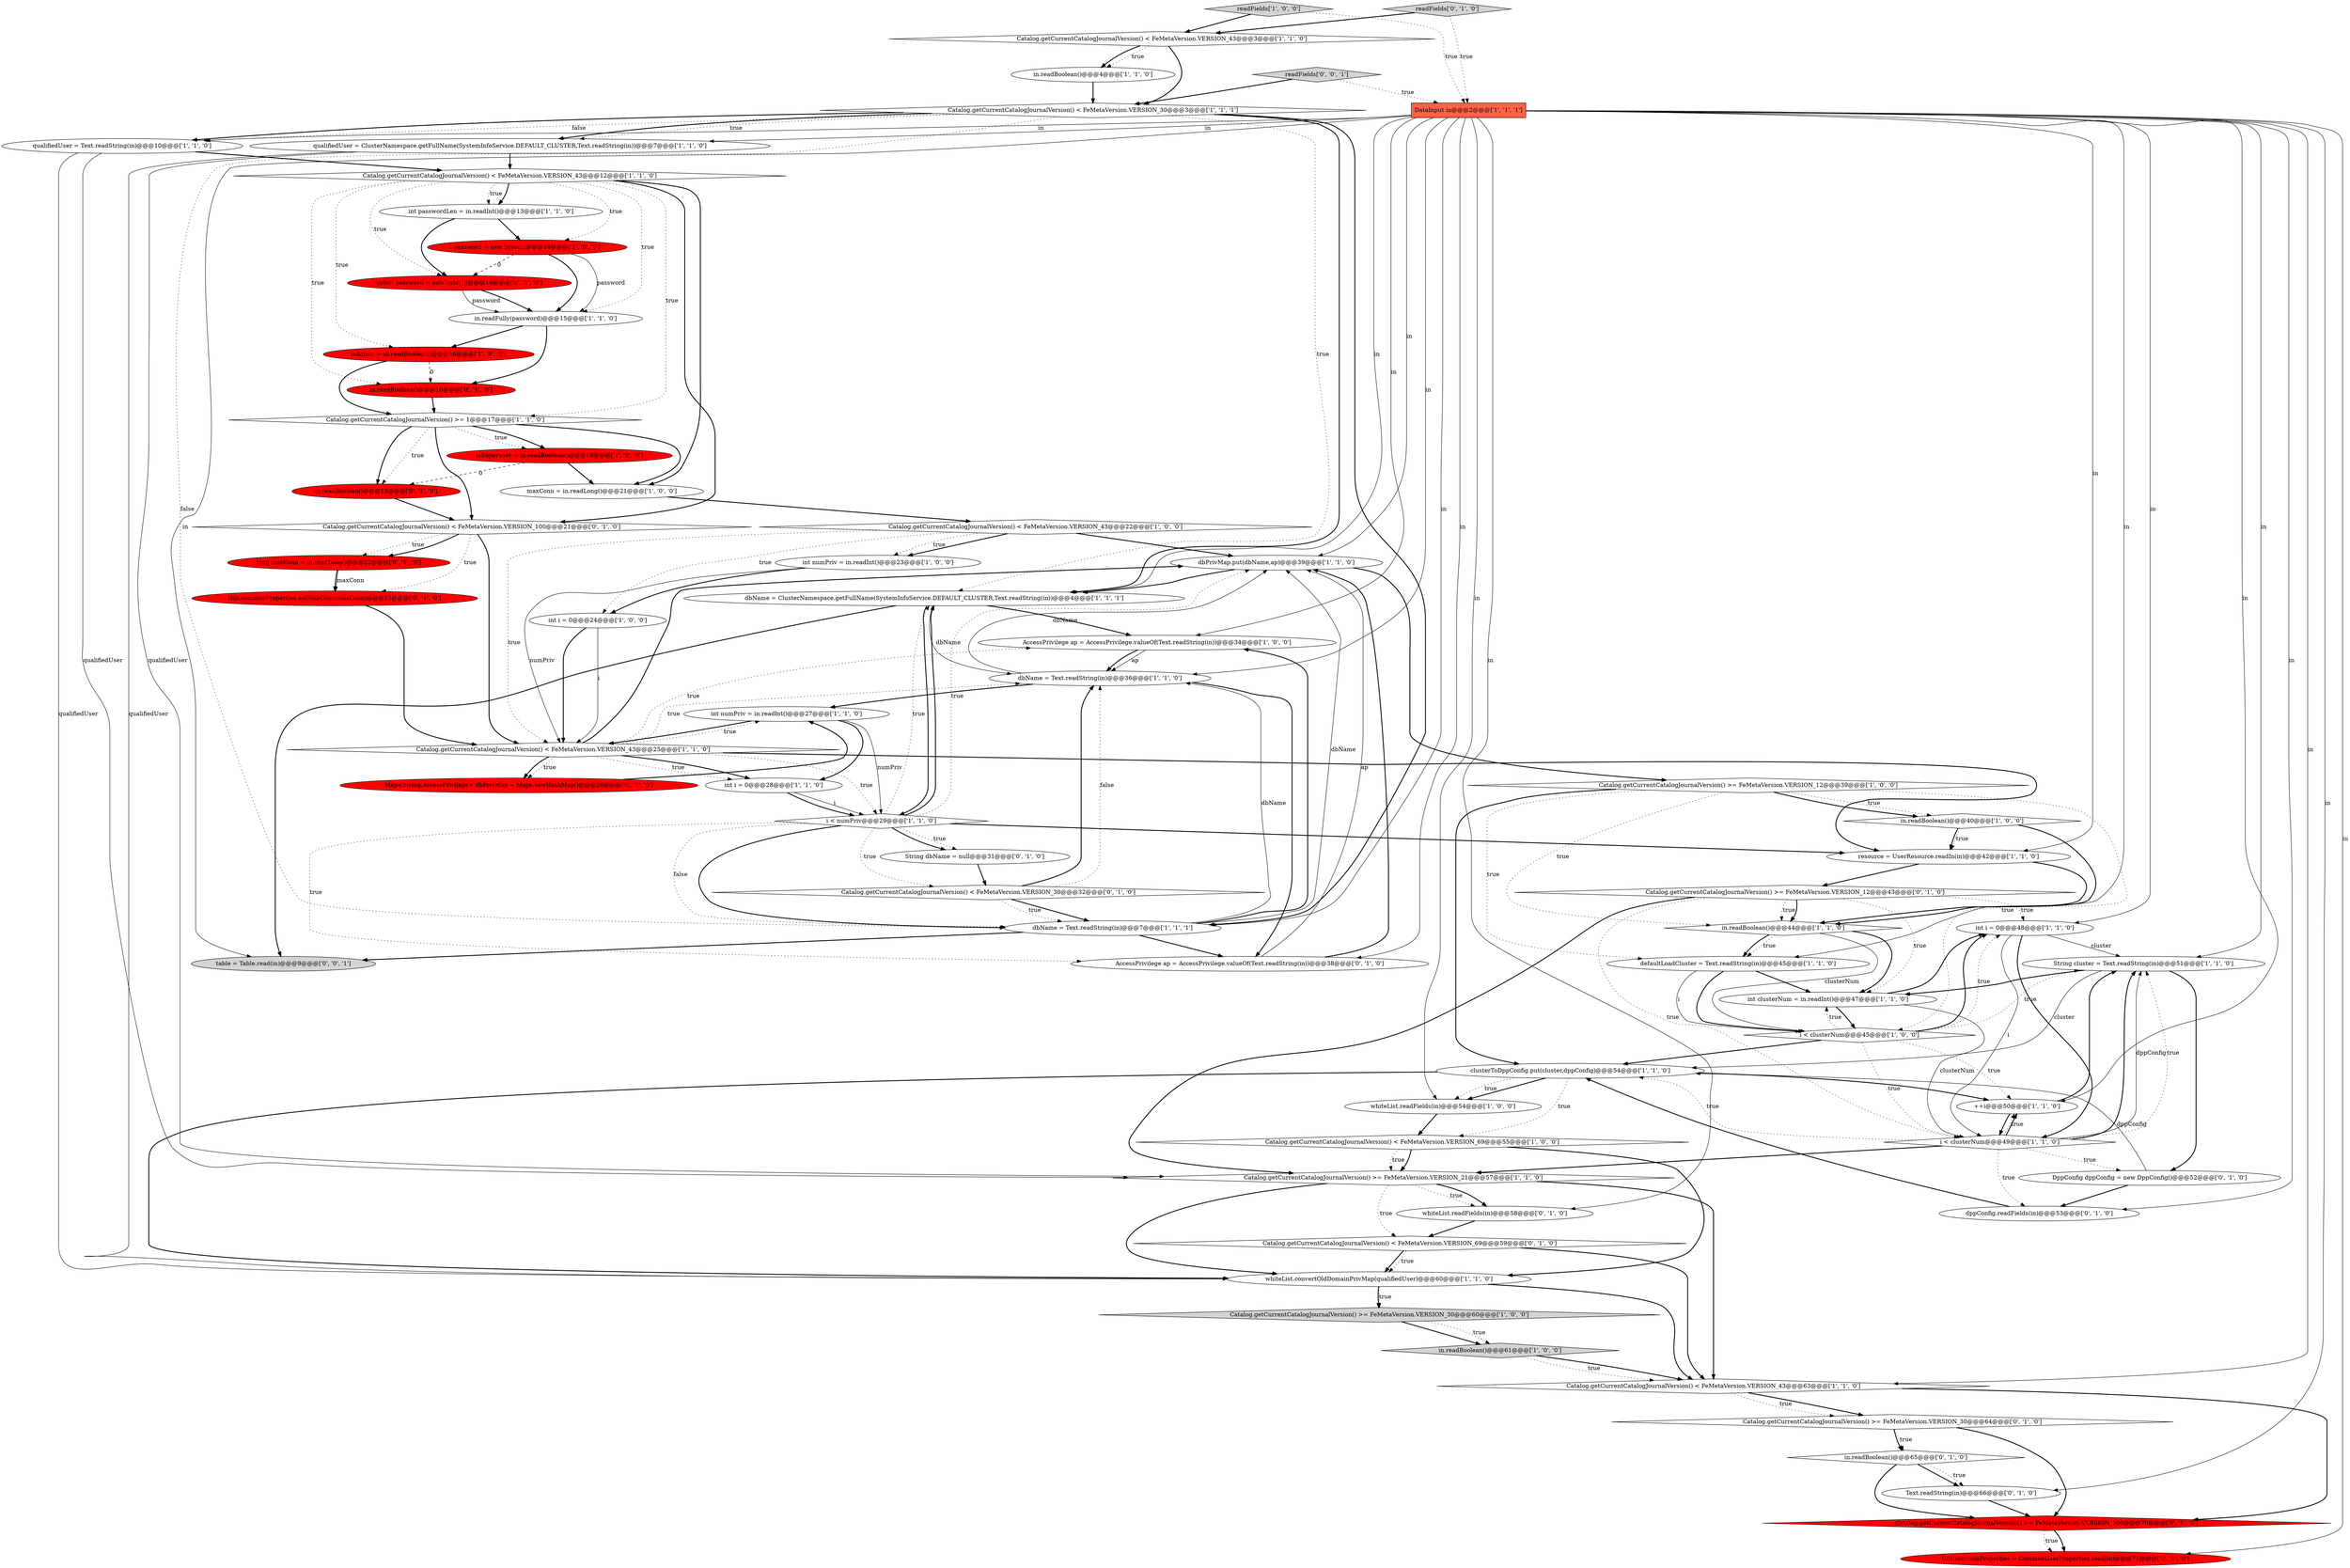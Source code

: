 digraph {
31 [style = filled, label = "in.readBoolean()@@@4@@@['1', '1', '0']", fillcolor = white, shape = ellipse image = "AAA0AAABBB1BBB"];
43 [style = filled, label = "qualifiedUser = Text.readString(in)@@@10@@@['1', '1', '0']", fillcolor = white, shape = ellipse image = "AAA0AAABBB1BBB"];
21 [style = filled, label = "Catalog.getCurrentCatalogJournalVersion() < FeMetaVersion.VERSION_43@@@12@@@['1', '1', '0']", fillcolor = white, shape = diamond image = "AAA0AAABBB1BBB"];
40 [style = filled, label = "Catalog.getCurrentCatalogJournalVersion() < FeMetaVersion.VERSION_43@@@3@@@['1', '1', '0']", fillcolor = white, shape = diamond image = "AAA0AAABBB1BBB"];
3 [style = filled, label = "clusterToDppConfig.put(cluster,dppConfig)@@@54@@@['1', '1', '0']", fillcolor = white, shape = ellipse image = "AAA0AAABBB1BBB"];
28 [style = filled, label = "maxConn = in.readLong()@@@21@@@['1', '0', '0']", fillcolor = white, shape = ellipse image = "AAA0AAABBB1BBB"];
32 [style = filled, label = "int i = 0@@@48@@@['1', '1', '0']", fillcolor = white, shape = ellipse image = "AAA0AAABBB1BBB"];
11 [style = filled, label = "Catalog.getCurrentCatalogJournalVersion() >= FeMetaVersion.VERSION_21@@@57@@@['1', '1', '0']", fillcolor = white, shape = diamond image = "AAA0AAABBB1BBB"];
42 [style = filled, label = "int clusterNum = in.readInt()@@@47@@@['1', '1', '0']", fillcolor = white, shape = ellipse image = "AAA0AAABBB1BBB"];
52 [style = filled, label = "Catalog.getCurrentCatalogJournalVersion() < FeMetaVersion.VERSION_30@@@32@@@['0', '1', '0']", fillcolor = white, shape = diamond image = "AAA0AAABBB2BBB"];
29 [style = filled, label = "Catalog.getCurrentCatalogJournalVersion() < FeMetaVersion.VERSION_43@@@63@@@['1', '1', '0']", fillcolor = white, shape = diamond image = "AAA0AAABBB1BBB"];
66 [style = filled, label = "byte(( password = new byte((((@@@14@@@['0', '1', '0']", fillcolor = red, shape = ellipse image = "AAA1AAABBB2BBB"];
23 [style = filled, label = "AccessPrivilege ap = AccessPrivilege.valueOf(Text.readString(in))@@@34@@@['1', '0', '0']", fillcolor = white, shape = ellipse image = "AAA0AAABBB1BBB"];
59 [style = filled, label = "in.readBoolean()@@@65@@@['0', '1', '0']", fillcolor = white, shape = diamond image = "AAA0AAABBB2BBB"];
62 [style = filled, label = "Catalog.getCurrentCatalogJournalVersion() >= FeMetaVersion.VERSION_12@@@43@@@['0', '1', '0']", fillcolor = white, shape = diamond image = "AAA0AAABBB2BBB"];
8 [style = filled, label = "dbPrivMap.put(dbName,ap)@@@39@@@['1', '1', '0']", fillcolor = white, shape = ellipse image = "AAA0AAABBB1BBB"];
45 [style = filled, label = "qualifiedUser = ClusterNamespace.getFullName(SystemInfoService.DEFAULT_CLUSTER,Text.readString(in))@@@7@@@['1', '1', '0']", fillcolor = white, shape = ellipse image = "AAA0AAABBB1BBB"];
64 [style = filled, label = "Catalog.getCurrentCatalogJournalVersion() < FeMetaVersion.VERSION_100@@@21@@@['0', '1', '0']", fillcolor = white, shape = diamond image = "AAA0AAABBB2BBB"];
51 [style = filled, label = "dppConfig.readFields(in)@@@53@@@['0', '1', '0']", fillcolor = white, shape = ellipse image = "AAA0AAABBB2BBB"];
44 [style = filled, label = "i < numPriv@@@29@@@['1', '1', '0']", fillcolor = white, shape = diamond image = "AAA0AAABBB1BBB"];
2 [style = filled, label = "int passwordLen = in.readInt()@@@13@@@['1', '1', '0']", fillcolor = white, shape = ellipse image = "AAA0AAABBB1BBB"];
27 [style = filled, label = "Catalog.getCurrentCatalogJournalVersion() < FeMetaVersion.VERSION_30@@@3@@@['1', '1', '1']", fillcolor = white, shape = diamond image = "AAA0AAABBB1BBB"];
18 [style = filled, label = "whiteList.readFields(in)@@@54@@@['1', '0', '0']", fillcolor = white, shape = ellipse image = "AAA0AAABBB1BBB"];
15 [style = filled, label = "in.readBoolean()@@@40@@@['1', '0', '0']", fillcolor = white, shape = diamond image = "AAA0AAABBB1BBB"];
33 [style = filled, label = "String cluster = Text.readString(in)@@@51@@@['1', '1', '0']", fillcolor = white, shape = ellipse image = "AAA0AAABBB1BBB"];
35 [style = filled, label = "int numPriv = in.readInt()@@@23@@@['1', '0', '0']", fillcolor = white, shape = ellipse image = "AAA0AAABBB1BBB"];
58 [style = filled, label = "AccessPrivilege ap = AccessPrivilege.valueOf(Text.readString(in))@@@38@@@['0', '1', '0']", fillcolor = white, shape = ellipse image = "AAA0AAABBB2BBB"];
22 [style = filled, label = "password = new byte((((@@@14@@@['1', '0', '0']", fillcolor = red, shape = ellipse image = "AAA1AAABBB1BBB"];
5 [style = filled, label = "Catalog.getCurrentCatalogJournalVersion() >= 1@@@17@@@['1', '1', '0']", fillcolor = white, shape = diamond image = "AAA0AAABBB1BBB"];
17 [style = filled, label = "++i@@@50@@@['1', '1', '0']", fillcolor = white, shape = ellipse image = "AAA0AAABBB1BBB"];
41 [style = filled, label = "DataInput in@@@2@@@['1', '1', '1']", fillcolor = tomato, shape = box image = "AAA0AAABBB1BBB"];
16 [style = filled, label = "defaultLoadCluster = Text.readString(in)@@@45@@@['1', '1', '0']", fillcolor = white, shape = ellipse image = "AAA0AAABBB1BBB"];
61 [style = filled, label = "DppConfig dppConfig = new DppConfig()@@@52@@@['0', '1', '0']", fillcolor = white, shape = ellipse image = "AAA0AAABBB2BBB"];
19 [style = filled, label = "Catalog.getCurrentCatalogJournalVersion() < FeMetaVersion.VERSION_69@@@55@@@['1', '0', '0']", fillcolor = white, shape = diamond image = "AAA0AAABBB1BBB"];
36 [style = filled, label = "isAdmin = in.readBoolean()@@@16@@@['1', '0', '0']", fillcolor = red, shape = ellipse image = "AAA1AAABBB1BBB"];
24 [style = filled, label = "in.readBoolean()@@@44@@@['1', '1', '0']", fillcolor = white, shape = diamond image = "AAA0AAABBB1BBB"];
12 [style = filled, label = "int i = 0@@@24@@@['1', '0', '0']", fillcolor = white, shape = ellipse image = "AAA0AAABBB1BBB"];
49 [style = filled, label = "in.readBoolean()@@@18@@@['0', '1', '0']", fillcolor = red, shape = ellipse image = "AAA1AAABBB2BBB"];
54 [style = filled, label = "whiteList.readFields(in)@@@58@@@['0', '1', '0']", fillcolor = white, shape = ellipse image = "AAA0AAABBB2BBB"];
0 [style = filled, label = "dbName = ClusterNamespace.getFullName(SystemInfoService.DEFAULT_CLUSTER,Text.readString(in))@@@4@@@['1', '1', '1']", fillcolor = white, shape = ellipse image = "AAA0AAABBB1BBB"];
6 [style = filled, label = "in.readBoolean()@@@61@@@['1', '0', '0']", fillcolor = lightgray, shape = diamond image = "AAA0AAABBB1BBB"];
34 [style = filled, label = "i < clusterNum@@@45@@@['1', '0', '0']", fillcolor = white, shape = diamond image = "AAA0AAABBB1BBB"];
63 [style = filled, label = "this.commonProperties = CommonUserProperties.read(in)@@@71@@@['0', '1', '0']", fillcolor = red, shape = ellipse image = "AAA1AAABBB2BBB"];
30 [style = filled, label = "isSuperuser = in.readBoolean()@@@18@@@['1', '0', '0']", fillcolor = red, shape = ellipse image = "AAA1AAABBB1BBB"];
53 [style = filled, label = "Map<String,AccessPrivilege> dbPrivMap = Maps.newHashMap()@@@26@@@['0', '1', '0']", fillcolor = red, shape = ellipse image = "AAA1AAABBB2BBB"];
38 [style = filled, label = "Catalog.getCurrentCatalogJournalVersion() < FeMetaVersion.VERSION_43@@@22@@@['1', '0', '0']", fillcolor = white, shape = diamond image = "AAA0AAABBB1BBB"];
56 [style = filled, label = "Catalog.getCurrentCatalogJournalVersion() < FeMetaVersion.VERSION_69@@@59@@@['0', '1', '0']", fillcolor = white, shape = diamond image = "AAA0AAABBB2BBB"];
48 [style = filled, label = "String dbName = null@@@31@@@['0', '1', '0']", fillcolor = white, shape = ellipse image = "AAA0AAABBB2BBB"];
50 [style = filled, label = "Catalog.getCurrentCatalogJournalVersion() >= FeMetaVersion.VERSION_100@@@70@@@['0', '1', '0']", fillcolor = red, shape = diamond image = "AAA1AAABBB2BBB"];
55 [style = filled, label = "Catalog.getCurrentCatalogJournalVersion() >= FeMetaVersion.VERSION_30@@@64@@@['0', '1', '0']", fillcolor = white, shape = diamond image = "AAA0AAABBB2BBB"];
46 [style = filled, label = "long maxConn = in.readLong()@@@22@@@['0', '1', '0']", fillcolor = red, shape = ellipse image = "AAA1AAABBB2BBB"];
9 [style = filled, label = "whiteList.convertOldDomainPrivMap(qualifiedUser)@@@60@@@['1', '1', '0']", fillcolor = white, shape = ellipse image = "AAA0AAABBB1BBB"];
13 [style = filled, label = "Catalog.getCurrentCatalogJournalVersion() >= FeMetaVersion.VERSION_30@@@60@@@['1', '0', '0']", fillcolor = lightgray, shape = diamond image = "AAA0AAABBB1BBB"];
26 [style = filled, label = "dbName = Text.readString(in)@@@7@@@['1', '1', '1']", fillcolor = white, shape = ellipse image = "AAA0AAABBB1BBB"];
25 [style = filled, label = "in.readFully(password)@@@15@@@['1', '1', '0']", fillcolor = white, shape = ellipse image = "AAA0AAABBB1BBB"];
39 [style = filled, label = "dbName = Text.readString(in)@@@36@@@['1', '1', '0']", fillcolor = white, shape = ellipse image = "AAA0AAABBB1BBB"];
67 [style = filled, label = "readFields['0', '0', '1']", fillcolor = lightgray, shape = diamond image = "AAA0AAABBB3BBB"];
65 [style = filled, label = "this.commonProperties.setMaxConn(maxConn)@@@23@@@['0', '1', '0']", fillcolor = red, shape = ellipse image = "AAA1AAABBB2BBB"];
4 [style = filled, label = "i < clusterNum@@@49@@@['1', '1', '0']", fillcolor = white, shape = diamond image = "AAA0AAABBB1BBB"];
57 [style = filled, label = "Text.readString(in)@@@66@@@['0', '1', '0']", fillcolor = white, shape = ellipse image = "AAA0AAABBB2BBB"];
20 [style = filled, label = "int i = 0@@@28@@@['1', '1', '0']", fillcolor = white, shape = ellipse image = "AAA0AAABBB1BBB"];
1 [style = filled, label = "Catalog.getCurrentCatalogJournalVersion() >= FeMetaVersion.VERSION_12@@@39@@@['1', '0', '0']", fillcolor = white, shape = diamond image = "AAA0AAABBB1BBB"];
68 [style = filled, label = "table = Table.read(in)@@@9@@@['0', '0', '1']", fillcolor = lightgray, shape = ellipse image = "AAA0AAABBB3BBB"];
37 [style = filled, label = "readFields['1', '0', '0']", fillcolor = lightgray, shape = diamond image = "AAA0AAABBB1BBB"];
7 [style = filled, label = "Catalog.getCurrentCatalogJournalVersion() < FeMetaVersion.VERSION_43@@@25@@@['1', '1', '0']", fillcolor = white, shape = diamond image = "AAA0AAABBB1BBB"];
47 [style = filled, label = "readFields['0', '1', '0']", fillcolor = lightgray, shape = diamond image = "AAA0AAABBB2BBB"];
60 [style = filled, label = "in.readBoolean()@@@16@@@['0', '1', '0']", fillcolor = red, shape = ellipse image = "AAA1AAABBB2BBB"];
10 [style = filled, label = "resource = UserResource.readIn(in)@@@42@@@['1', '1', '0']", fillcolor = white, shape = ellipse image = "AAA0AAABBB1BBB"];
14 [style = filled, label = "int numPriv = in.readInt()@@@27@@@['1', '1', '0']", fillcolor = white, shape = ellipse image = "AAA0AAABBB1BBB"];
56->29 [style = bold, label=""];
41->29 [style = solid, label="in"];
54->56 [style = bold, label=""];
15->10 [style = bold, label=""];
32->33 [style = solid, label="cluster"];
14->44 [style = solid, label="numPriv"];
0->39 [style = solid, label="dbName"];
10->24 [style = bold, label=""];
28->38 [style = bold, label=""];
39->14 [style = bold, label=""];
40->31 [style = dotted, label="true"];
11->29 [style = bold, label=""];
59->57 [style = bold, label=""];
19->11 [style = bold, label=""];
22->25 [style = solid, label="password"];
7->39 [style = dotted, label="true"];
5->28 [style = bold, label=""];
7->8 [style = bold, label=""];
11->9 [style = bold, label=""];
4->33 [style = dotted, label="true"];
12->7 [style = bold, label=""];
1->34 [style = dotted, label="true"];
21->28 [style = bold, label=""];
6->29 [style = bold, label=""];
21->2 [style = bold, label=""];
14->7 [style = bold, label=""];
3->18 [style = bold, label=""];
8->0 [style = bold, label=""];
32->4 [style = solid, label="i"];
41->10 [style = solid, label="in"];
8->1 [style = bold, label=""];
48->52 [style = bold, label=""];
41->58 [style = solid, label="in"];
30->28 [style = bold, label=""];
5->49 [style = bold, label=""];
65->7 [style = bold, label=""];
44->26 [style = dotted, label="false"];
19->9 [style = bold, label=""];
30->49 [style = dashed, label="0"];
38->7 [style = dotted, label="true"];
19->11 [style = dotted, label="true"];
33->42 [style = bold, label=""];
27->45 [style = bold, label=""];
44->8 [style = dotted, label="true"];
9->13 [style = bold, label=""];
16->34 [style = solid, label="i"];
34->32 [style = bold, label=""];
16->42 [style = bold, label=""];
32->4 [style = bold, label=""];
40->31 [style = bold, label=""];
5->30 [style = bold, label=""];
39->58 [style = bold, label=""];
67->41 [style = dotted, label="true"];
41->32 [style = solid, label="in"];
4->17 [style = dotted, label="true"];
9->29 [style = bold, label=""];
21->60 [style = dotted, label="true"];
50->63 [style = bold, label=""];
26->68 [style = bold, label=""];
41->51 [style = solid, label="in"];
35->12 [style = bold, label=""];
2->66 [style = bold, label=""];
41->26 [style = solid, label="in"];
14->20 [style = bold, label=""];
20->44 [style = solid, label="i"];
21->5 [style = dotted, label="true"];
64->65 [style = dotted, label="true"];
24->34 [style = solid, label="clusterNum"];
13->6 [style = dotted, label="true"];
38->12 [style = dotted, label="true"];
44->48 [style = dotted, label="true"];
46->65 [style = solid, label="maxConn"];
22->25 [style = bold, label=""];
49->64 [style = bold, label=""];
67->27 [style = bold, label=""];
55->59 [style = dotted, label="true"];
43->11 [style = solid, label="qualifiedUser"];
29->55 [style = dotted, label="true"];
27->0 [style = bold, label=""];
55->59 [style = bold, label=""];
43->9 [style = solid, label="qualifiedUser"];
4->51 [style = dotted, label="true"];
25->36 [style = bold, label=""];
0->68 [style = bold, label=""];
11->54 [style = dotted, label="true"];
5->49 [style = dotted, label="true"];
18->19 [style = bold, label=""];
44->52 [style = dotted, label="true"];
16->34 [style = bold, label=""];
21->22 [style = dotted, label="true"];
23->39 [style = solid, label="ap"];
15->10 [style = dotted, label="true"];
21->66 [style = dotted, label="true"];
56->9 [style = bold, label=""];
62->42 [style = dotted, label="true"];
62->24 [style = dotted, label="true"];
47->41 [style = dotted, label="true"];
7->23 [style = dotted, label="true"];
41->45 [style = solid, label="in"];
0->23 [style = bold, label=""];
37->41 [style = dotted, label="true"];
41->63 [style = solid, label="in"];
31->27 [style = bold, label=""];
41->54 [style = solid, label="in"];
6->29 [style = dotted, label="true"];
1->15 [style = dotted, label="true"];
58->8 [style = solid, label="ap"];
3->18 [style = dotted, label="true"];
9->13 [style = dotted, label="true"];
27->43 [style = dotted, label="false"];
66->25 [style = bold, label=""];
42->32 [style = bold, label=""];
41->0 [style = solid, label="in"];
45->21 [style = bold, label=""];
5->30 [style = dotted, label="true"];
0->44 [style = bold, label=""];
38->35 [style = bold, label=""];
45->11 [style = solid, label="qualifiedUser"];
41->17 [style = solid, label="in"];
52->26 [style = bold, label=""];
27->26 [style = bold, label=""];
27->45 [style = dotted, label="true"];
59->50 [style = bold, label=""];
27->43 [style = bold, label=""];
4->17 [style = bold, label=""];
41->43 [style = solid, label="in"];
47->40 [style = bold, label=""];
41->18 [style = solid, label="in"];
58->8 [style = bold, label=""];
1->3 [style = bold, label=""];
21->2 [style = dotted, label="true"];
52->39 [style = dotted, label="false"];
21->64 [style = bold, label=""];
7->20 [style = bold, label=""];
42->4 [style = solid, label="clusterNum"];
4->33 [style = bold, label=""];
4->33 [style = solid, label="dppConfig"];
24->16 [style = dotted, label="true"];
61->3 [style = solid, label="dppConfig"];
44->0 [style = dotted, label="true"];
60->5 [style = bold, label=""];
21->25 [style = dotted, label="true"];
3->9 [style = bold, label=""];
53->14 [style = bold, label=""];
10->62 [style = bold, label=""];
29->55 [style = bold, label=""];
4->3 [style = dotted, label="true"];
62->11 [style = bold, label=""];
27->26 [style = dotted, label="false"];
29->50 [style = bold, label=""];
40->27 [style = bold, label=""];
62->24 [style = bold, label=""];
34->4 [style = dotted, label="true"];
34->33 [style = dotted, label="true"];
64->46 [style = dotted, label="true"];
50->63 [style = dotted, label="true"];
23->39 [style = bold, label=""];
3->17 [style = bold, label=""];
41->23 [style = solid, label="in"];
36->5 [style = bold, label=""];
1->16 [style = dotted, label="true"];
55->50 [style = bold, label=""];
38->8 [style = bold, label=""];
41->33 [style = solid, label="in"];
13->6 [style = bold, label=""];
62->32 [style = dotted, label="true"];
12->7 [style = solid, label="i"];
17->4 [style = bold, label=""];
11->54 [style = bold, label=""];
66->25 [style = solid, label="password"];
24->42 [style = bold, label=""];
34->32 [style = dotted, label="true"];
33->61 [style = bold, label=""];
11->56 [style = dotted, label="true"];
43->21 [style = bold, label=""];
42->34 [style = bold, label=""];
26->58 [style = bold, label=""];
52->39 [style = bold, label=""];
61->51 [style = bold, label=""];
62->4 [style = dotted, label="true"];
35->7 [style = solid, label="numPriv"];
57->50 [style = bold, label=""];
7->10 [style = bold, label=""];
1->15 [style = bold, label=""];
26->8 [style = solid, label="dbName"];
1->24 [style = dotted, label="true"];
44->10 [style = bold, label=""];
17->33 [style = bold, label=""];
4->61 [style = dotted, label="true"];
64->46 [style = bold, label=""];
45->9 [style = solid, label="qualifiedUser"];
20->44 [style = bold, label=""];
41->16 [style = solid, label="in"];
7->20 [style = dotted, label="true"];
41->68 [style = solid, label="in"];
21->36 [style = dotted, label="true"];
33->3 [style = solid, label="cluster"];
51->3 [style = bold, label=""];
24->16 [style = bold, label=""];
64->7 [style = bold, label=""];
41->39 [style = solid, label="in"];
22->66 [style = dashed, label="0"];
3->19 [style = dotted, label="true"];
34->42 [style = dotted, label="true"];
44->26 [style = bold, label=""];
27->0 [style = dotted, label="true"];
34->17 [style = dotted, label="true"];
34->3 [style = bold, label=""];
38->35 [style = dotted, label="true"];
44->48 [style = bold, label=""];
39->8 [style = solid, label="dbName"];
15->24 [style = bold, label=""];
7->44 [style = dotted, label="true"];
26->23 [style = bold, label=""];
44->58 [style = dotted, label="true"];
36->60 [style = dashed, label="0"];
7->53 [style = dotted, label="true"];
41->57 [style = solid, label="in"];
59->57 [style = dotted, label="true"];
41->8 [style = solid, label="in"];
2->22 [style = bold, label=""];
46->65 [style = bold, label=""];
4->11 [style = bold, label=""];
52->26 [style = dotted, label="true"];
26->39 [style = solid, label="dbName"];
56->9 [style = dotted, label="true"];
25->60 [style = bold, label=""];
37->40 [style = bold, label=""];
5->64 [style = bold, label=""];
7->53 [style = bold, label=""];
44->0 [style = bold, label=""];
7->14 [style = dotted, label="true"];
}
